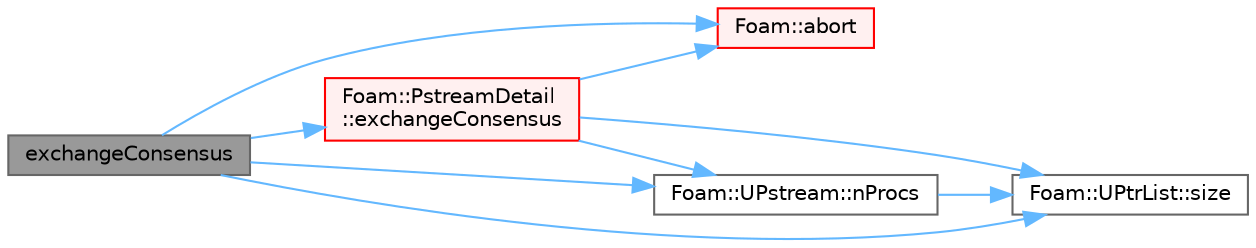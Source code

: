 digraph "exchangeConsensus"
{
 // LATEX_PDF_SIZE
  bgcolor="transparent";
  edge [fontname=Helvetica,fontsize=10,labelfontname=Helvetica,labelfontsize=10];
  node [fontname=Helvetica,fontsize=10,shape=box,height=0.2,width=0.4];
  rankdir="LR";
  Node1 [id="Node000001",label="exchangeConsensus",height=0.2,width=0.4,color="gray40", fillcolor="grey60", style="filled", fontcolor="black",tooltip=" "];
  Node1 -> Node2 [id="edge1_Node000001_Node000002",color="steelblue1",style="solid",tooltip=" "];
  Node2 [id="Node000002",label="Foam::abort",height=0.2,width=0.4,color="red", fillcolor="#FFF0F0", style="filled",URL="$namespaceFoam.html#aa346d711a4494a48e7c8aa9316f24263",tooltip=" "];
  Node1 -> Node4 [id="edge2_Node000001_Node000004",color="steelblue1",style="solid",tooltip=" "];
  Node4 [id="Node000004",label="Foam::PstreamDetail\l::exchangeConsensus",height=0.2,width=0.4,color="red", fillcolor="#FFF0F0", style="filled",URL="$namespaceFoam_1_1PstreamDetail.html#afe83de1d422bb3e240090bc44126b104",tooltip=" "];
  Node4 -> Node2 [id="edge3_Node000004_Node000002",color="steelblue1",style="solid",tooltip=" "];
  Node4 -> Node14 [id="edge4_Node000004_Node000014",color="steelblue1",style="solid",tooltip=" "];
  Node14 [id="Node000014",label="Foam::UPstream::nProcs",height=0.2,width=0.4,color="grey40", fillcolor="white", style="filled",URL="$classFoam_1_1UPstream.html#a7db00ff752d312e8138599b99537f5e4",tooltip=" "];
  Node14 -> Node15 [id="edge5_Node000014_Node000015",color="steelblue1",style="solid",tooltip=" "];
  Node15 [id="Node000015",label="Foam::UPtrList::size",height=0.2,width=0.4,color="grey40", fillcolor="white", style="filled",URL="$classFoam_1_1UPtrList.html#a95603446b248fe1ecf5dc59bcc2eaff0",tooltip=" "];
  Node4 -> Node15 [id="edge6_Node000004_Node000015",color="steelblue1",style="solid",tooltip=" "];
  Node1 -> Node14 [id="edge7_Node000001_Node000014",color="steelblue1",style="solid",tooltip=" "];
  Node1 -> Node15 [id="edge8_Node000001_Node000015",color="steelblue1",style="solid",tooltip=" "];
}
